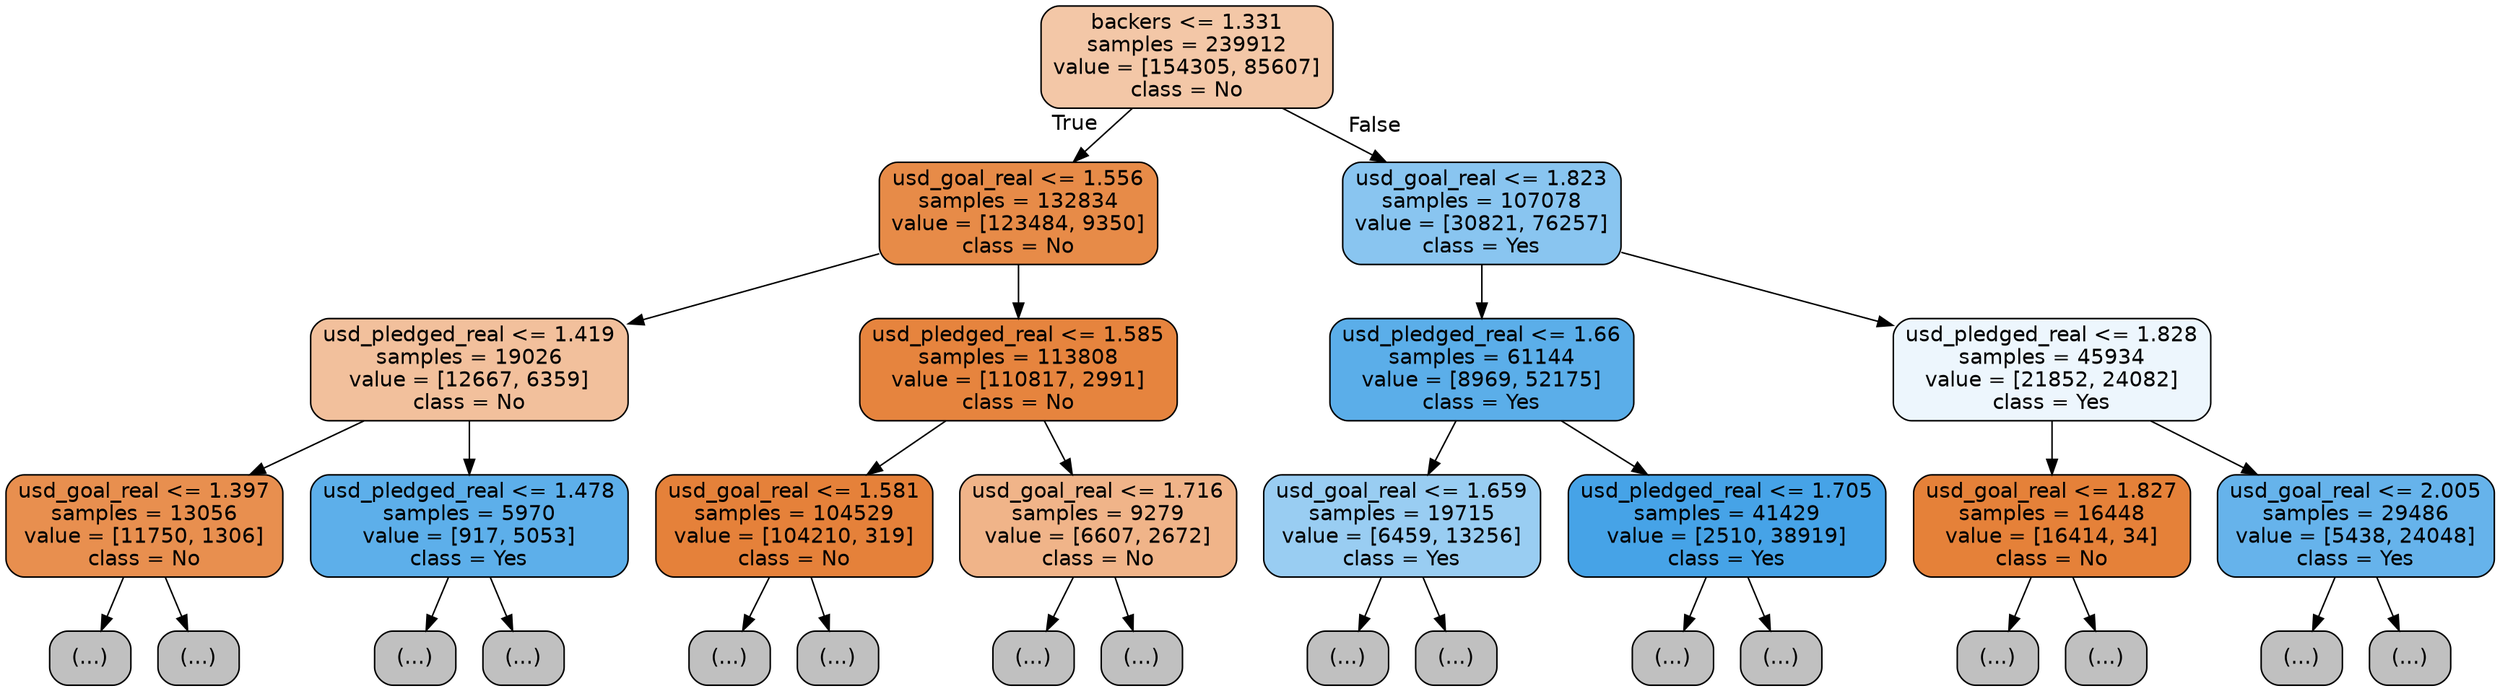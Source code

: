 digraph Tree {
node [shape=box, style="filled, rounded", color="black", fontname=helvetica] ;
edge [fontname=helvetica] ;
0 [label="backers <= 1.331\nsamples = 239912\nvalue = [154305, 85607]\nclass = No", fillcolor="#f3c7a7"] ;
1 [label="usd_goal_real <= 1.556\nsamples = 132834\nvalue = [123484, 9350]\nclass = No", fillcolor="#e78b48"] ;
0 -> 1 [labeldistance=2.5, labelangle=45, headlabel="True"] ;
2 [label="usd_pledged_real <= 1.419\nsamples = 19026\nvalue = [12667, 6359]\nclass = No", fillcolor="#f2c09c"] ;
1 -> 2 ;
3 [label="usd_goal_real <= 1.397\nsamples = 13056\nvalue = [11750, 1306]\nclass = No", fillcolor="#e88f4f"] ;
2 -> 3 ;
4 [label="(...)", fillcolor="#C0C0C0"] ;
3 -> 4 ;
339 [label="(...)", fillcolor="#C0C0C0"] ;
3 -> 339 ;
350 [label="usd_pledged_real <= 1.478\nsamples = 5970\nvalue = [917, 5053]\nclass = Yes", fillcolor="#5dafea"] ;
2 -> 350 ;
351 [label="(...)", fillcolor="#C0C0C0"] ;
350 -> 351 ;
494 [label="(...)", fillcolor="#C0C0C0"] ;
350 -> 494 ;
703 [label="usd_pledged_real <= 1.585\nsamples = 113808\nvalue = [110817, 2991]\nclass = No", fillcolor="#e6843e"] ;
1 -> 703 ;
704 [label="usd_goal_real <= 1.581\nsamples = 104529\nvalue = [104210, 319]\nclass = No", fillcolor="#e5813a"] ;
703 -> 704 ;
705 [label="(...)", fillcolor="#C0C0C0"] ;
704 -> 705 ;
722 [label="(...)", fillcolor="#C0C0C0"] ;
704 -> 722 ;
727 [label="usd_goal_real <= 1.716\nsamples = 9279\nvalue = [6607, 2672]\nclass = No", fillcolor="#f0b489"] ;
703 -> 727 ;
728 [label="(...)", fillcolor="#C0C0C0"] ;
727 -> 728 ;
849 [label="(...)", fillcolor="#C0C0C0"] ;
727 -> 849 ;
926 [label="usd_goal_real <= 1.823\nsamples = 107078\nvalue = [30821, 76257]\nclass = Yes", fillcolor="#89c5f0"] ;
0 -> 926 [labeldistance=2.5, labelangle=-45, headlabel="False"] ;
927 [label="usd_pledged_real <= 1.66\nsamples = 61144\nvalue = [8969, 52175]\nclass = Yes", fillcolor="#5baee9"] ;
926 -> 927 ;
928 [label="usd_goal_real <= 1.659\nsamples = 19715\nvalue = [6459, 13256]\nclass = Yes", fillcolor="#99cdf2"] ;
927 -> 928 ;
929 [label="(...)", fillcolor="#C0C0C0"] ;
928 -> 929 ;
1514 [label="(...)", fillcolor="#C0C0C0"] ;
928 -> 1514 ;
1519 [label="usd_pledged_real <= 1.705\nsamples = 41429\nvalue = [2510, 38919]\nclass = Yes", fillcolor="#46a3e7"] ;
927 -> 1519 ;
1520 [label="(...)", fillcolor="#C0C0C0"] ;
1519 -> 1520 ;
1741 [label="(...)", fillcolor="#C0C0C0"] ;
1519 -> 1741 ;
2804 [label="usd_pledged_real <= 1.828\nsamples = 45934\nvalue = [21852, 24082]\nclass = Yes", fillcolor="#edf6fd"] ;
926 -> 2804 ;
2805 [label="usd_goal_real <= 1.827\nsamples = 16448\nvalue = [16414, 34]\nclass = No", fillcolor="#e58139"] ;
2804 -> 2805 ;
2806 [label="(...)", fillcolor="#C0C0C0"] ;
2805 -> 2806 ;
2809 [label="(...)", fillcolor="#C0C0C0"] ;
2805 -> 2809 ;
2814 [label="usd_goal_real <= 2.005\nsamples = 29486\nvalue = [5438, 24048]\nclass = Yes", fillcolor="#66b3eb"] ;
2804 -> 2814 ;
2815 [label="(...)", fillcolor="#C0C0C0"] ;
2814 -> 2815 ;
3818 [label="(...)", fillcolor="#C0C0C0"] ;
2814 -> 3818 ;
}